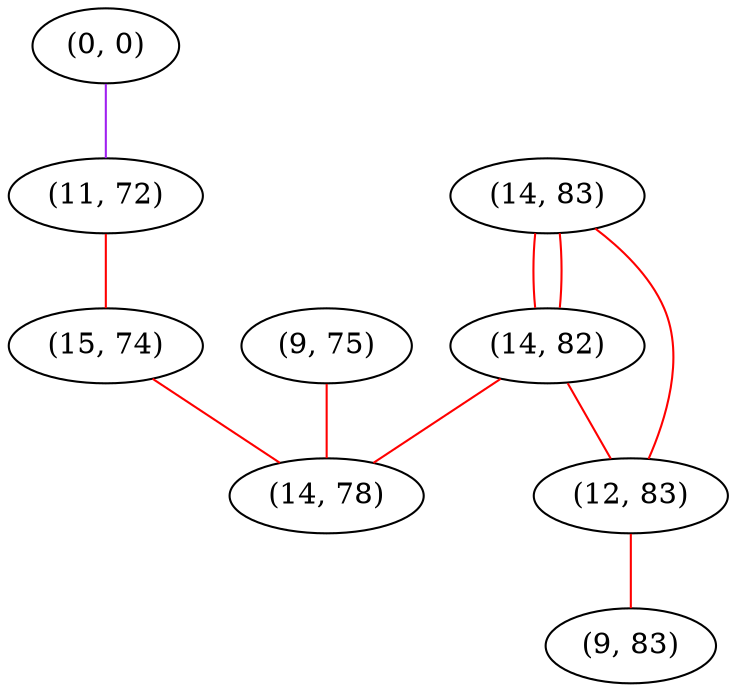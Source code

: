graph "" {
"(0, 0)";
"(14, 83)";
"(14, 82)";
"(12, 83)";
"(11, 72)";
"(9, 75)";
"(15, 74)";
"(14, 78)";
"(9, 83)";
"(0, 0)" -- "(11, 72)"  [color=purple, key=0, weight=4];
"(14, 83)" -- "(14, 82)"  [color=red, key=0, weight=1];
"(14, 83)" -- "(14, 82)"  [color=red, key=1, weight=1];
"(14, 83)" -- "(12, 83)"  [color=red, key=0, weight=1];
"(14, 82)" -- "(12, 83)"  [color=red, key=0, weight=1];
"(14, 82)" -- "(14, 78)"  [color=red, key=0, weight=1];
"(12, 83)" -- "(9, 83)"  [color=red, key=0, weight=1];
"(11, 72)" -- "(15, 74)"  [color=red, key=0, weight=1];
"(9, 75)" -- "(14, 78)"  [color=red, key=0, weight=1];
"(15, 74)" -- "(14, 78)"  [color=red, key=0, weight=1];
}

